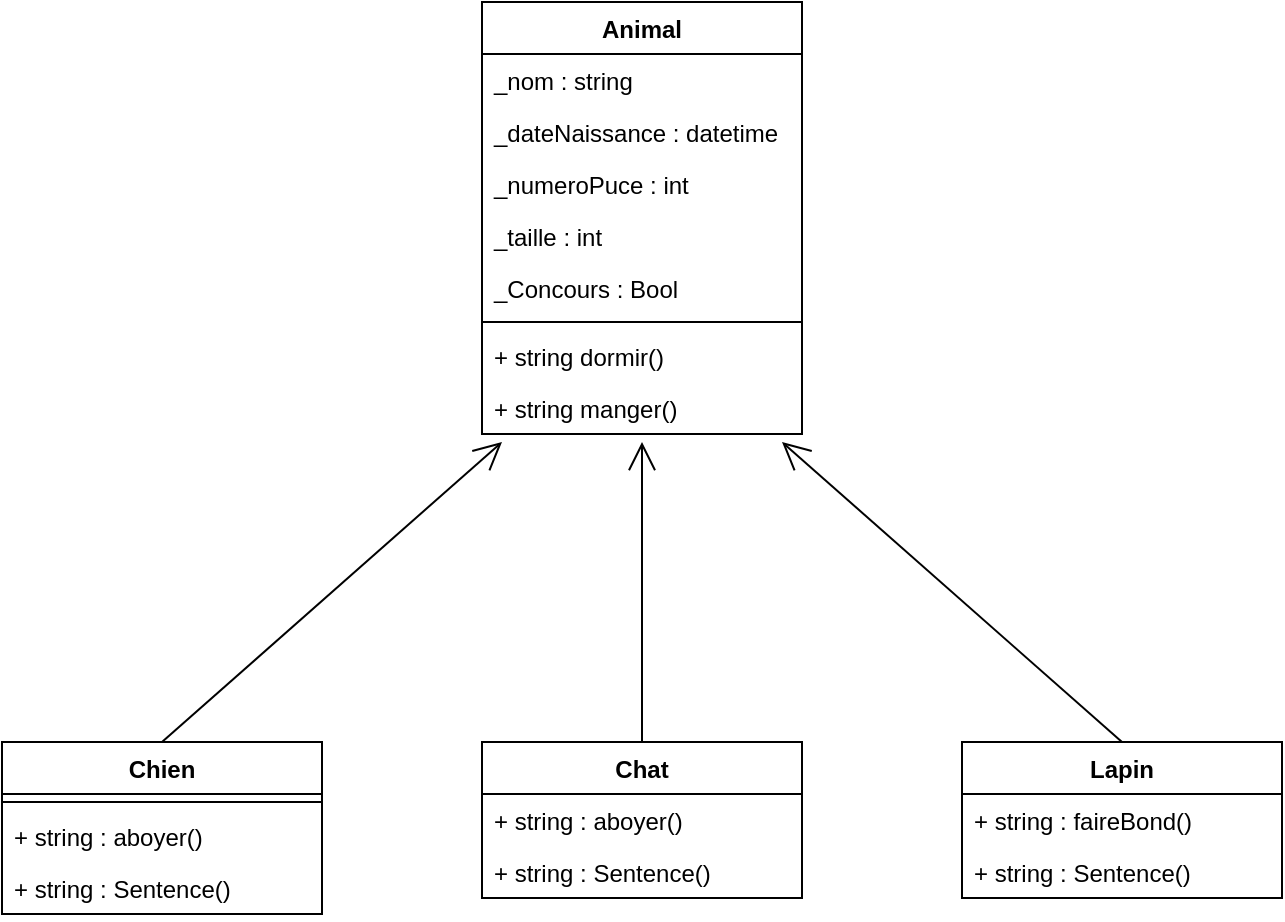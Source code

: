 <mxfile version="20.8.17" type="device"><diagram name="Page-1" id="IC4tB9GVlkxjnCVme6En"><mxGraphModel dx="1434" dy="790" grid="1" gridSize="10" guides="1" tooltips="1" connect="1" arrows="1" fold="1" page="1" pageScale="1" pageWidth="827" pageHeight="1169" math="0" shadow="0"><root><mxCell id="0"/><mxCell id="1" parent="0"/><mxCell id="guVPb0VZus-HTAP1D2K9-1" value="Animal" style="swimlane;fontStyle=1;align=center;verticalAlign=top;childLayout=stackLayout;horizontal=1;startSize=26;horizontalStack=0;resizeParent=1;resizeParentMax=0;resizeLast=0;collapsible=1;marginBottom=0;" vertex="1" parent="1"><mxGeometry x="320" y="60" width="160" height="216" as="geometry"/></mxCell><mxCell id="guVPb0VZus-HTAP1D2K9-2" value="_nom : string " style="text;strokeColor=none;fillColor=none;align=left;verticalAlign=top;spacingLeft=4;spacingRight=4;overflow=hidden;rotatable=0;points=[[0,0.5],[1,0.5]];portConstraint=eastwest;" vertex="1" parent="guVPb0VZus-HTAP1D2K9-1"><mxGeometry y="26" width="160" height="26" as="geometry"/></mxCell><mxCell id="guVPb0VZus-HTAP1D2K9-3" value="_dateNaissance : datetime" style="text;strokeColor=none;fillColor=none;align=left;verticalAlign=top;spacingLeft=4;spacingRight=4;overflow=hidden;rotatable=0;points=[[0,0.5],[1,0.5]];portConstraint=eastwest;" vertex="1" parent="guVPb0VZus-HTAP1D2K9-1"><mxGeometry y="52" width="160" height="26" as="geometry"/></mxCell><mxCell id="guVPb0VZus-HTAP1D2K9-4" value="_numeroPuce : int" style="text;strokeColor=none;fillColor=none;align=left;verticalAlign=top;spacingLeft=4;spacingRight=4;overflow=hidden;rotatable=0;points=[[0,0.5],[1,0.5]];portConstraint=eastwest;" vertex="1" parent="guVPb0VZus-HTAP1D2K9-1"><mxGeometry y="78" width="160" height="26" as="geometry"/></mxCell><mxCell id="guVPb0VZus-HTAP1D2K9-5" value="_taille : int" style="text;strokeColor=none;fillColor=none;align=left;verticalAlign=top;spacingLeft=4;spacingRight=4;overflow=hidden;rotatable=0;points=[[0,0.5],[1,0.5]];portConstraint=eastwest;" vertex="1" parent="guVPb0VZus-HTAP1D2K9-1"><mxGeometry y="104" width="160" height="26" as="geometry"/></mxCell><mxCell id="guVPb0VZus-HTAP1D2K9-22" value="_Concours : Bool" style="text;strokeColor=none;fillColor=none;align=left;verticalAlign=top;spacingLeft=4;spacingRight=4;overflow=hidden;rotatable=0;points=[[0,0.5],[1,0.5]];portConstraint=eastwest;" vertex="1" parent="guVPb0VZus-HTAP1D2K9-1"><mxGeometry y="130" width="160" height="26" as="geometry"/></mxCell><mxCell id="guVPb0VZus-HTAP1D2K9-6" value="" style="line;strokeWidth=1;fillColor=none;align=left;verticalAlign=middle;spacingTop=-1;spacingLeft=3;spacingRight=3;rotatable=0;labelPosition=right;points=[];portConstraint=eastwest;strokeColor=inherit;" vertex="1" parent="guVPb0VZus-HTAP1D2K9-1"><mxGeometry y="156" width="160" height="8" as="geometry"/></mxCell><mxCell id="guVPb0VZus-HTAP1D2K9-7" value="+ string dormir()" style="text;strokeColor=none;fillColor=none;align=left;verticalAlign=top;spacingLeft=4;spacingRight=4;overflow=hidden;rotatable=0;points=[[0,0.5],[1,0.5]];portConstraint=eastwest;" vertex="1" parent="guVPb0VZus-HTAP1D2K9-1"><mxGeometry y="164" width="160" height="26" as="geometry"/></mxCell><mxCell id="guVPb0VZus-HTAP1D2K9-8" value="+ string manger()" style="text;strokeColor=none;fillColor=none;align=left;verticalAlign=top;spacingLeft=4;spacingRight=4;overflow=hidden;rotatable=0;points=[[0,0.5],[1,0.5]];portConstraint=eastwest;" vertex="1" parent="guVPb0VZus-HTAP1D2K9-1"><mxGeometry y="190" width="160" height="26" as="geometry"/></mxCell><mxCell id="guVPb0VZus-HTAP1D2K9-9" value="Lapin" style="swimlane;fontStyle=1;align=center;verticalAlign=top;childLayout=stackLayout;horizontal=1;startSize=26;horizontalStack=0;resizeParent=1;resizeParentMax=0;resizeLast=0;collapsible=1;marginBottom=0;" vertex="1" parent="1"><mxGeometry x="560" y="430" width="160" height="78" as="geometry"/></mxCell><mxCell id="guVPb0VZus-HTAP1D2K9-24" value="+ string : faireBond()" style="text;strokeColor=none;fillColor=none;align=left;verticalAlign=top;spacingLeft=4;spacingRight=4;overflow=hidden;rotatable=0;points=[[0,0.5],[1,0.5]];portConstraint=eastwest;" vertex="1" parent="guVPb0VZus-HTAP1D2K9-9"><mxGeometry y="26" width="160" height="26" as="geometry"/></mxCell><mxCell id="guVPb0VZus-HTAP1D2K9-26" value="+ string : Sentence()" style="text;strokeColor=none;fillColor=none;align=left;verticalAlign=top;spacingLeft=4;spacingRight=4;overflow=hidden;rotatable=0;points=[[0,0.5],[1,0.5]];portConstraint=eastwest;" vertex="1" parent="guVPb0VZus-HTAP1D2K9-9"><mxGeometry y="52" width="160" height="26" as="geometry"/></mxCell><mxCell id="guVPb0VZus-HTAP1D2K9-11" value="Chat" style="swimlane;fontStyle=1;align=center;verticalAlign=top;childLayout=stackLayout;horizontal=1;startSize=26;horizontalStack=0;resizeParent=1;resizeParentMax=0;resizeLast=0;collapsible=1;marginBottom=0;" vertex="1" parent="1"><mxGeometry x="320" y="430" width="160" height="78" as="geometry"/></mxCell><mxCell id="guVPb0VZus-HTAP1D2K9-23" value="+ string : aboyer()" style="text;strokeColor=none;fillColor=none;align=left;verticalAlign=top;spacingLeft=4;spacingRight=4;overflow=hidden;rotatable=0;points=[[0,0.5],[1,0.5]];portConstraint=eastwest;" vertex="1" parent="guVPb0VZus-HTAP1D2K9-11"><mxGeometry y="26" width="160" height="26" as="geometry"/></mxCell><mxCell id="guVPb0VZus-HTAP1D2K9-27" value="+ string : Sentence()" style="text;strokeColor=none;fillColor=none;align=left;verticalAlign=top;spacingLeft=4;spacingRight=4;overflow=hidden;rotatable=0;points=[[0,0.5],[1,0.5]];portConstraint=eastwest;" vertex="1" parent="guVPb0VZus-HTAP1D2K9-11"><mxGeometry y="52" width="160" height="26" as="geometry"/></mxCell><mxCell id="guVPb0VZus-HTAP1D2K9-14" value="Chien" style="swimlane;fontStyle=1;align=center;verticalAlign=top;childLayout=stackLayout;horizontal=1;startSize=26;horizontalStack=0;resizeParent=1;resizeParentMax=0;resizeLast=0;collapsible=1;marginBottom=0;" vertex="1" parent="1"><mxGeometry x="80" y="430" width="160" height="86" as="geometry"/></mxCell><mxCell id="guVPb0VZus-HTAP1D2K9-17" value="" style="line;strokeWidth=1;fillColor=none;align=left;verticalAlign=middle;spacingTop=-1;spacingLeft=3;spacingRight=3;rotatable=0;labelPosition=right;points=[];portConstraint=eastwest;strokeColor=inherit;" vertex="1" parent="guVPb0VZus-HTAP1D2K9-14"><mxGeometry y="26" width="160" height="8" as="geometry"/></mxCell><mxCell id="guVPb0VZus-HTAP1D2K9-18" value="+ string : aboyer()" style="text;strokeColor=none;fillColor=none;align=left;verticalAlign=top;spacingLeft=4;spacingRight=4;overflow=hidden;rotatable=0;points=[[0,0.5],[1,0.5]];portConstraint=eastwest;" vertex="1" parent="guVPb0VZus-HTAP1D2K9-14"><mxGeometry y="34" width="160" height="26" as="geometry"/></mxCell><mxCell id="guVPb0VZus-HTAP1D2K9-25" value="+ string : Sentence()" style="text;strokeColor=none;fillColor=none;align=left;verticalAlign=top;spacingLeft=4;spacingRight=4;overflow=hidden;rotatable=0;points=[[0,0.5],[1,0.5]];portConstraint=eastwest;" vertex="1" parent="guVPb0VZus-HTAP1D2K9-14"><mxGeometry y="60" width="160" height="26" as="geometry"/></mxCell><mxCell id="guVPb0VZus-HTAP1D2K9-19" value="" style="endArrow=open;endFill=1;endSize=12;html=1;rounded=0;exitX=0.5;exitY=0;exitDx=0;exitDy=0;" edge="1" parent="1" source="guVPb0VZus-HTAP1D2K9-14"><mxGeometry width="160" relative="1" as="geometry"><mxPoint x="160" y="390" as="sourcePoint"/><mxPoint x="330" y="280" as="targetPoint"/></mxGeometry></mxCell><mxCell id="guVPb0VZus-HTAP1D2K9-20" value="" style="endArrow=open;endFill=1;endSize=12;html=1;rounded=0;exitX=0.5;exitY=0;exitDx=0;exitDy=0;" edge="1" parent="1" source="guVPb0VZus-HTAP1D2K9-9"><mxGeometry width="160" relative="1" as="geometry"><mxPoint x="520" y="390" as="sourcePoint"/><mxPoint x="470" y="280" as="targetPoint"/></mxGeometry></mxCell><mxCell id="guVPb0VZus-HTAP1D2K9-21" value="" style="endArrow=open;endFill=1;endSize=12;html=1;rounded=0;exitX=0.5;exitY=0;exitDx=0;exitDy=0;" edge="1" parent="1" source="guVPb0VZus-HTAP1D2K9-11"><mxGeometry width="160" relative="1" as="geometry"><mxPoint x="315" y="440" as="sourcePoint"/><mxPoint x="400" y="280" as="targetPoint"/></mxGeometry></mxCell></root></mxGraphModel></diagram></mxfile>